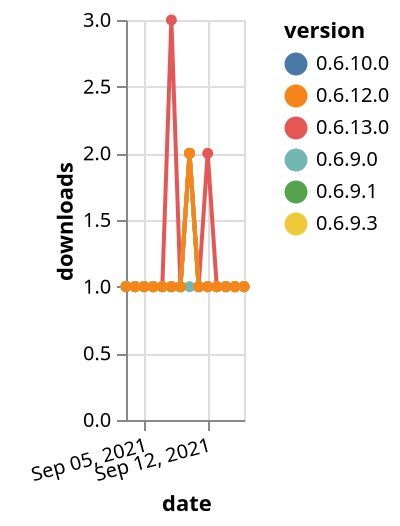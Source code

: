 {"$schema": "https://vega.github.io/schema/vega-lite/v5.json", "description": "A simple bar chart with embedded data.", "data": {"values": [{"date": "2021-09-03", "total": 171, "delta": 1, "version": "0.6.9.1"}, {"date": "2021-09-04", "total": 172, "delta": 1, "version": "0.6.9.1"}, {"date": "2021-09-05", "total": 173, "delta": 1, "version": "0.6.9.1"}, {"date": "2021-09-06", "total": 174, "delta": 1, "version": "0.6.9.1"}, {"date": "2021-09-07", "total": 175, "delta": 1, "version": "0.6.9.1"}, {"date": "2021-09-08", "total": 176, "delta": 1, "version": "0.6.9.1"}, {"date": "2021-09-09", "total": 177, "delta": 1, "version": "0.6.9.1"}, {"date": "2021-09-10", "total": 179, "delta": 2, "version": "0.6.9.1"}, {"date": "2021-09-11", "total": 180, "delta": 1, "version": "0.6.9.1"}, {"date": "2021-09-12", "total": 181, "delta": 1, "version": "0.6.9.1"}, {"date": "2021-09-13", "total": 182, "delta": 1, "version": "0.6.9.1"}, {"date": "2021-09-14", "total": 183, "delta": 1, "version": "0.6.9.1"}, {"date": "2021-09-15", "total": 184, "delta": 1, "version": "0.6.9.1"}, {"date": "2021-09-16", "total": 185, "delta": 1, "version": "0.6.9.1"}, {"date": "2021-09-03", "total": 160, "delta": 1, "version": "0.6.13.0"}, {"date": "2021-09-04", "total": 161, "delta": 1, "version": "0.6.13.0"}, {"date": "2021-09-05", "total": 162, "delta": 1, "version": "0.6.13.0"}, {"date": "2021-09-06", "total": 163, "delta": 1, "version": "0.6.13.0"}, {"date": "2021-09-07", "total": 164, "delta": 1, "version": "0.6.13.0"}, {"date": "2021-09-08", "total": 167, "delta": 3, "version": "0.6.13.0"}, {"date": "2021-09-09", "total": 168, "delta": 1, "version": "0.6.13.0"}, {"date": "2021-09-10", "total": 170, "delta": 2, "version": "0.6.13.0"}, {"date": "2021-09-11", "total": 171, "delta": 1, "version": "0.6.13.0"}, {"date": "2021-09-12", "total": 173, "delta": 2, "version": "0.6.13.0"}, {"date": "2021-09-13", "total": 174, "delta": 1, "version": "0.6.13.0"}, {"date": "2021-09-14", "total": 175, "delta": 1, "version": "0.6.13.0"}, {"date": "2021-09-15", "total": 176, "delta": 1, "version": "0.6.13.0"}, {"date": "2021-09-16", "total": 177, "delta": 1, "version": "0.6.13.0"}, {"date": "2021-09-03", "total": 223, "delta": 1, "version": "0.6.9.0"}, {"date": "2021-09-04", "total": 224, "delta": 1, "version": "0.6.9.0"}, {"date": "2021-09-05", "total": 225, "delta": 1, "version": "0.6.9.0"}, {"date": "2021-09-06", "total": 226, "delta": 1, "version": "0.6.9.0"}, {"date": "2021-09-07", "total": 227, "delta": 1, "version": "0.6.9.0"}, {"date": "2021-09-08", "total": 228, "delta": 1, "version": "0.6.9.0"}, {"date": "2021-09-09", "total": 229, "delta": 1, "version": "0.6.9.0"}, {"date": "2021-09-10", "total": 230, "delta": 1, "version": "0.6.9.0"}, {"date": "2021-09-11", "total": 231, "delta": 1, "version": "0.6.9.0"}, {"date": "2021-09-12", "total": 232, "delta": 1, "version": "0.6.9.0"}, {"date": "2021-09-13", "total": 233, "delta": 1, "version": "0.6.9.0"}, {"date": "2021-09-14", "total": 234, "delta": 1, "version": "0.6.9.0"}, {"date": "2021-09-15", "total": 235, "delta": 1, "version": "0.6.9.0"}, {"date": "2021-09-16", "total": 236, "delta": 1, "version": "0.6.9.0"}, {"date": "2021-09-03", "total": 174, "delta": 1, "version": "0.6.10.0"}, {"date": "2021-09-04", "total": 175, "delta": 1, "version": "0.6.10.0"}, {"date": "2021-09-05", "total": 176, "delta": 1, "version": "0.6.10.0"}, {"date": "2021-09-06", "total": 177, "delta": 1, "version": "0.6.10.0"}, {"date": "2021-09-07", "total": 178, "delta": 1, "version": "0.6.10.0"}, {"date": "2021-09-08", "total": 179, "delta": 1, "version": "0.6.10.0"}, {"date": "2021-09-09", "total": 180, "delta": 1, "version": "0.6.10.0"}, {"date": "2021-09-10", "total": 182, "delta": 2, "version": "0.6.10.0"}, {"date": "2021-09-11", "total": 183, "delta": 1, "version": "0.6.10.0"}, {"date": "2021-09-12", "total": 184, "delta": 1, "version": "0.6.10.0"}, {"date": "2021-09-13", "total": 185, "delta": 1, "version": "0.6.10.0"}, {"date": "2021-09-14", "total": 186, "delta": 1, "version": "0.6.10.0"}, {"date": "2021-09-15", "total": 187, "delta": 1, "version": "0.6.10.0"}, {"date": "2021-09-16", "total": 188, "delta": 1, "version": "0.6.10.0"}, {"date": "2021-09-03", "total": 163, "delta": 1, "version": "0.6.9.3"}, {"date": "2021-09-04", "total": 164, "delta": 1, "version": "0.6.9.3"}, {"date": "2021-09-05", "total": 165, "delta": 1, "version": "0.6.9.3"}, {"date": "2021-09-06", "total": 166, "delta": 1, "version": "0.6.9.3"}, {"date": "2021-09-07", "total": 167, "delta": 1, "version": "0.6.9.3"}, {"date": "2021-09-08", "total": 168, "delta": 1, "version": "0.6.9.3"}, {"date": "2021-09-09", "total": 169, "delta": 1, "version": "0.6.9.3"}, {"date": "2021-09-10", "total": 171, "delta": 2, "version": "0.6.9.3"}, {"date": "2021-09-11", "total": 172, "delta": 1, "version": "0.6.9.3"}, {"date": "2021-09-12", "total": 173, "delta": 1, "version": "0.6.9.3"}, {"date": "2021-09-13", "total": 174, "delta": 1, "version": "0.6.9.3"}, {"date": "2021-09-14", "total": 175, "delta": 1, "version": "0.6.9.3"}, {"date": "2021-09-15", "total": 176, "delta": 1, "version": "0.6.9.3"}, {"date": "2021-09-16", "total": 177, "delta": 1, "version": "0.6.9.3"}, {"date": "2021-09-03", "total": 146, "delta": 1, "version": "0.6.12.0"}, {"date": "2021-09-04", "total": 147, "delta": 1, "version": "0.6.12.0"}, {"date": "2021-09-05", "total": 148, "delta": 1, "version": "0.6.12.0"}, {"date": "2021-09-06", "total": 149, "delta": 1, "version": "0.6.12.0"}, {"date": "2021-09-07", "total": 150, "delta": 1, "version": "0.6.12.0"}, {"date": "2021-09-08", "total": 151, "delta": 1, "version": "0.6.12.0"}, {"date": "2021-09-09", "total": 152, "delta": 1, "version": "0.6.12.0"}, {"date": "2021-09-10", "total": 154, "delta": 2, "version": "0.6.12.0"}, {"date": "2021-09-11", "total": 155, "delta": 1, "version": "0.6.12.0"}, {"date": "2021-09-12", "total": 156, "delta": 1, "version": "0.6.12.0"}, {"date": "2021-09-13", "total": 157, "delta": 1, "version": "0.6.12.0"}, {"date": "2021-09-14", "total": 158, "delta": 1, "version": "0.6.12.0"}, {"date": "2021-09-15", "total": 159, "delta": 1, "version": "0.6.12.0"}, {"date": "2021-09-16", "total": 160, "delta": 1, "version": "0.6.12.0"}]}, "width": "container", "mark": {"type": "line", "point": {"filled": true}}, "encoding": {"x": {"field": "date", "type": "temporal", "timeUnit": "yearmonthdate", "title": "date", "axis": {"labelAngle": -15}}, "y": {"field": "delta", "type": "quantitative", "title": "downloads"}, "color": {"field": "version", "type": "nominal"}, "tooltip": {"field": "delta"}}}